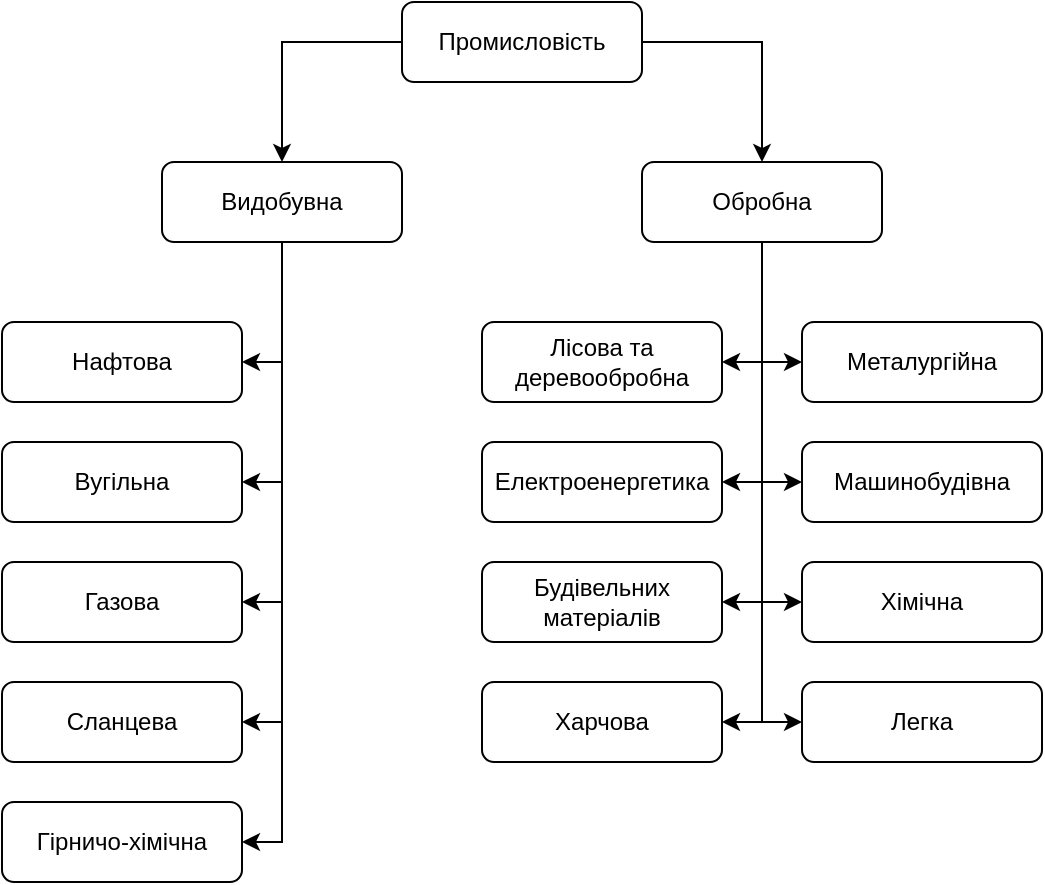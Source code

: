 <mxfile version="21.0.6" type="github">
  <diagram name="Сторінка-1" id="e6Mg030f7837-Gy0hzYY">
    <mxGraphModel dx="1050" dy="523" grid="1" gridSize="10" guides="1" tooltips="1" connect="1" arrows="1" fold="1" page="1" pageScale="1" pageWidth="827" pageHeight="1169" math="0" shadow="0">
      <root>
        <mxCell id="0" />
        <mxCell id="1" parent="0" />
        <mxCell id="kr0ckBWHbC9D2FNmbtgN-5" style="edgeStyle=orthogonalEdgeStyle;rounded=0;orthogonalLoop=1;jettySize=auto;html=1;exitX=1;exitY=0.5;exitDx=0;exitDy=0;entryX=0.5;entryY=0;entryDx=0;entryDy=0;" edge="1" parent="1" source="kr0ckBWHbC9D2FNmbtgN-1" target="kr0ckBWHbC9D2FNmbtgN-3">
          <mxGeometry relative="1" as="geometry" />
        </mxCell>
        <mxCell id="kr0ckBWHbC9D2FNmbtgN-6" style="edgeStyle=orthogonalEdgeStyle;rounded=0;orthogonalLoop=1;jettySize=auto;html=1;exitX=0;exitY=0.5;exitDx=0;exitDy=0;" edge="1" parent="1" source="kr0ckBWHbC9D2FNmbtgN-1" target="kr0ckBWHbC9D2FNmbtgN-2">
          <mxGeometry relative="1" as="geometry" />
        </mxCell>
        <mxCell id="kr0ckBWHbC9D2FNmbtgN-1" value="Промисловість" style="rounded=1;whiteSpace=wrap;html=1;" vertex="1" parent="1">
          <mxGeometry x="360" y="280" width="120" height="40" as="geometry" />
        </mxCell>
        <mxCell id="kr0ckBWHbC9D2FNmbtgN-12" style="edgeStyle=orthogonalEdgeStyle;rounded=0;orthogonalLoop=1;jettySize=auto;html=1;exitX=0.5;exitY=1;exitDx=0;exitDy=0;entryX=1;entryY=0.5;entryDx=0;entryDy=0;" edge="1" parent="1" source="kr0ckBWHbC9D2FNmbtgN-2" target="kr0ckBWHbC9D2FNmbtgN-7">
          <mxGeometry relative="1" as="geometry" />
        </mxCell>
        <mxCell id="kr0ckBWHbC9D2FNmbtgN-13" style="edgeStyle=orthogonalEdgeStyle;rounded=0;orthogonalLoop=1;jettySize=auto;html=1;exitX=0.5;exitY=1;exitDx=0;exitDy=0;entryX=1;entryY=0.5;entryDx=0;entryDy=0;" edge="1" parent="1" source="kr0ckBWHbC9D2FNmbtgN-2" target="kr0ckBWHbC9D2FNmbtgN-8">
          <mxGeometry relative="1" as="geometry" />
        </mxCell>
        <mxCell id="kr0ckBWHbC9D2FNmbtgN-14" style="edgeStyle=orthogonalEdgeStyle;rounded=0;orthogonalLoop=1;jettySize=auto;html=1;exitX=0.5;exitY=1;exitDx=0;exitDy=0;entryX=1;entryY=0.5;entryDx=0;entryDy=0;" edge="1" parent="1" source="kr0ckBWHbC9D2FNmbtgN-2" target="kr0ckBWHbC9D2FNmbtgN-9">
          <mxGeometry relative="1" as="geometry" />
        </mxCell>
        <mxCell id="kr0ckBWHbC9D2FNmbtgN-15" style="edgeStyle=orthogonalEdgeStyle;rounded=0;orthogonalLoop=1;jettySize=auto;html=1;exitX=0.5;exitY=1;exitDx=0;exitDy=0;entryX=1;entryY=0.5;entryDx=0;entryDy=0;" edge="1" parent="1" source="kr0ckBWHbC9D2FNmbtgN-2" target="kr0ckBWHbC9D2FNmbtgN-10">
          <mxGeometry relative="1" as="geometry" />
        </mxCell>
        <mxCell id="kr0ckBWHbC9D2FNmbtgN-16" style="edgeStyle=orthogonalEdgeStyle;rounded=0;orthogonalLoop=1;jettySize=auto;html=1;exitX=0.5;exitY=1;exitDx=0;exitDy=0;entryX=1;entryY=0.5;entryDx=0;entryDy=0;" edge="1" parent="1" source="kr0ckBWHbC9D2FNmbtgN-2" target="kr0ckBWHbC9D2FNmbtgN-11">
          <mxGeometry relative="1" as="geometry" />
        </mxCell>
        <mxCell id="kr0ckBWHbC9D2FNmbtgN-2" value="Видобувна" style="rounded=1;whiteSpace=wrap;html=1;" vertex="1" parent="1">
          <mxGeometry x="240" y="360" width="120" height="40" as="geometry" />
        </mxCell>
        <mxCell id="kr0ckBWHbC9D2FNmbtgN-25" style="edgeStyle=orthogonalEdgeStyle;rounded=0;orthogonalLoop=1;jettySize=auto;html=1;exitX=0.5;exitY=1;exitDx=0;exitDy=0;entryX=0;entryY=0.5;entryDx=0;entryDy=0;" edge="1" parent="1" source="kr0ckBWHbC9D2FNmbtgN-3" target="kr0ckBWHbC9D2FNmbtgN-17">
          <mxGeometry relative="1" as="geometry" />
        </mxCell>
        <mxCell id="kr0ckBWHbC9D2FNmbtgN-26" style="edgeStyle=orthogonalEdgeStyle;rounded=0;orthogonalLoop=1;jettySize=auto;html=1;exitX=0.5;exitY=1;exitDx=0;exitDy=0;entryX=0;entryY=0.5;entryDx=0;entryDy=0;" edge="1" parent="1" source="kr0ckBWHbC9D2FNmbtgN-3" target="kr0ckBWHbC9D2FNmbtgN-18">
          <mxGeometry relative="1" as="geometry" />
        </mxCell>
        <mxCell id="kr0ckBWHbC9D2FNmbtgN-28" style="edgeStyle=orthogonalEdgeStyle;rounded=0;orthogonalLoop=1;jettySize=auto;html=1;exitX=0.5;exitY=1;exitDx=0;exitDy=0;entryX=0;entryY=0.5;entryDx=0;entryDy=0;" edge="1" parent="1" source="kr0ckBWHbC9D2FNmbtgN-3" target="kr0ckBWHbC9D2FNmbtgN-20">
          <mxGeometry relative="1" as="geometry" />
        </mxCell>
        <mxCell id="kr0ckBWHbC9D2FNmbtgN-29" style="edgeStyle=orthogonalEdgeStyle;rounded=0;orthogonalLoop=1;jettySize=auto;html=1;exitX=0.5;exitY=1;exitDx=0;exitDy=0;entryX=0;entryY=0.5;entryDx=0;entryDy=0;" edge="1" parent="1" source="kr0ckBWHbC9D2FNmbtgN-3" target="kr0ckBWHbC9D2FNmbtgN-19">
          <mxGeometry relative="1" as="geometry" />
        </mxCell>
        <mxCell id="kr0ckBWHbC9D2FNmbtgN-34" style="edgeStyle=orthogonalEdgeStyle;rounded=0;orthogonalLoop=1;jettySize=auto;html=1;exitX=0.5;exitY=1;exitDx=0;exitDy=0;entryX=1;entryY=0.5;entryDx=0;entryDy=0;" edge="1" parent="1" source="kr0ckBWHbC9D2FNmbtgN-3" target="kr0ckBWHbC9D2FNmbtgN-24">
          <mxGeometry relative="1" as="geometry" />
        </mxCell>
        <mxCell id="kr0ckBWHbC9D2FNmbtgN-35" style="edgeStyle=orthogonalEdgeStyle;rounded=0;orthogonalLoop=1;jettySize=auto;html=1;exitX=0.5;exitY=1;exitDx=0;exitDy=0;entryX=1;entryY=0.5;entryDx=0;entryDy=0;" edge="1" parent="1" source="kr0ckBWHbC9D2FNmbtgN-3" target="kr0ckBWHbC9D2FNmbtgN-23">
          <mxGeometry relative="1" as="geometry" />
        </mxCell>
        <mxCell id="kr0ckBWHbC9D2FNmbtgN-36" style="edgeStyle=orthogonalEdgeStyle;rounded=0;orthogonalLoop=1;jettySize=auto;html=1;exitX=0.5;exitY=1;exitDx=0;exitDy=0;entryX=1;entryY=0.5;entryDx=0;entryDy=0;" edge="1" parent="1" source="kr0ckBWHbC9D2FNmbtgN-3" target="kr0ckBWHbC9D2FNmbtgN-22">
          <mxGeometry relative="1" as="geometry" />
        </mxCell>
        <mxCell id="kr0ckBWHbC9D2FNmbtgN-37" style="edgeStyle=orthogonalEdgeStyle;rounded=0;orthogonalLoop=1;jettySize=auto;html=1;exitX=0.5;exitY=1;exitDx=0;exitDy=0;entryX=1;entryY=0.5;entryDx=0;entryDy=0;" edge="1" parent="1" source="kr0ckBWHbC9D2FNmbtgN-3" target="kr0ckBWHbC9D2FNmbtgN-21">
          <mxGeometry relative="1" as="geometry" />
        </mxCell>
        <mxCell id="kr0ckBWHbC9D2FNmbtgN-3" value="Обробна" style="rounded=1;whiteSpace=wrap;html=1;" vertex="1" parent="1">
          <mxGeometry x="480" y="360" width="120" height="40" as="geometry" />
        </mxCell>
        <mxCell id="kr0ckBWHbC9D2FNmbtgN-7" value="Нафтова" style="rounded=1;whiteSpace=wrap;html=1;" vertex="1" parent="1">
          <mxGeometry x="160" y="440" width="120" height="40" as="geometry" />
        </mxCell>
        <mxCell id="kr0ckBWHbC9D2FNmbtgN-8" value="Вугільна" style="rounded=1;whiteSpace=wrap;html=1;" vertex="1" parent="1">
          <mxGeometry x="160" y="500" width="120" height="40" as="geometry" />
        </mxCell>
        <mxCell id="kr0ckBWHbC9D2FNmbtgN-9" value="Газова" style="rounded=1;whiteSpace=wrap;html=1;" vertex="1" parent="1">
          <mxGeometry x="160" y="560" width="120" height="40" as="geometry" />
        </mxCell>
        <mxCell id="kr0ckBWHbC9D2FNmbtgN-10" value="Сланцева" style="rounded=1;whiteSpace=wrap;html=1;" vertex="1" parent="1">
          <mxGeometry x="160" y="620" width="120" height="40" as="geometry" />
        </mxCell>
        <mxCell id="kr0ckBWHbC9D2FNmbtgN-11" value="Гірничо-хімічна" style="rounded=1;whiteSpace=wrap;html=1;" vertex="1" parent="1">
          <mxGeometry x="160" y="680" width="120" height="40" as="geometry" />
        </mxCell>
        <mxCell id="kr0ckBWHbC9D2FNmbtgN-17" value="Металургійна" style="rounded=1;whiteSpace=wrap;html=1;" vertex="1" parent="1">
          <mxGeometry x="560" y="440" width="120" height="40" as="geometry" />
        </mxCell>
        <mxCell id="kr0ckBWHbC9D2FNmbtgN-18" value="Машинобудівна" style="rounded=1;whiteSpace=wrap;html=1;" vertex="1" parent="1">
          <mxGeometry x="560" y="500" width="120" height="40" as="geometry" />
        </mxCell>
        <mxCell id="kr0ckBWHbC9D2FNmbtgN-19" value="Хімічна" style="rounded=1;whiteSpace=wrap;html=1;" vertex="1" parent="1">
          <mxGeometry x="560" y="560" width="120" height="40" as="geometry" />
        </mxCell>
        <mxCell id="kr0ckBWHbC9D2FNmbtgN-20" value="Легка" style="rounded=1;whiteSpace=wrap;html=1;" vertex="1" parent="1">
          <mxGeometry x="560" y="620" width="120" height="40" as="geometry" />
        </mxCell>
        <mxCell id="kr0ckBWHbC9D2FNmbtgN-21" value="Харчова" style="rounded=1;whiteSpace=wrap;html=1;" vertex="1" parent="1">
          <mxGeometry x="400" y="620" width="120" height="40" as="geometry" />
        </mxCell>
        <mxCell id="kr0ckBWHbC9D2FNmbtgN-22" value="Будівельних матеріалів" style="rounded=1;whiteSpace=wrap;html=1;" vertex="1" parent="1">
          <mxGeometry x="400" y="560" width="120" height="40" as="geometry" />
        </mxCell>
        <mxCell id="kr0ckBWHbC9D2FNmbtgN-23" value="Електроенергетика" style="rounded=1;whiteSpace=wrap;html=1;" vertex="1" parent="1">
          <mxGeometry x="400" y="500" width="120" height="40" as="geometry" />
        </mxCell>
        <mxCell id="kr0ckBWHbC9D2FNmbtgN-24" value="Лісова та деревообробна" style="rounded=1;whiteSpace=wrap;html=1;" vertex="1" parent="1">
          <mxGeometry x="400" y="440" width="120" height="40" as="geometry" />
        </mxCell>
      </root>
    </mxGraphModel>
  </diagram>
</mxfile>

